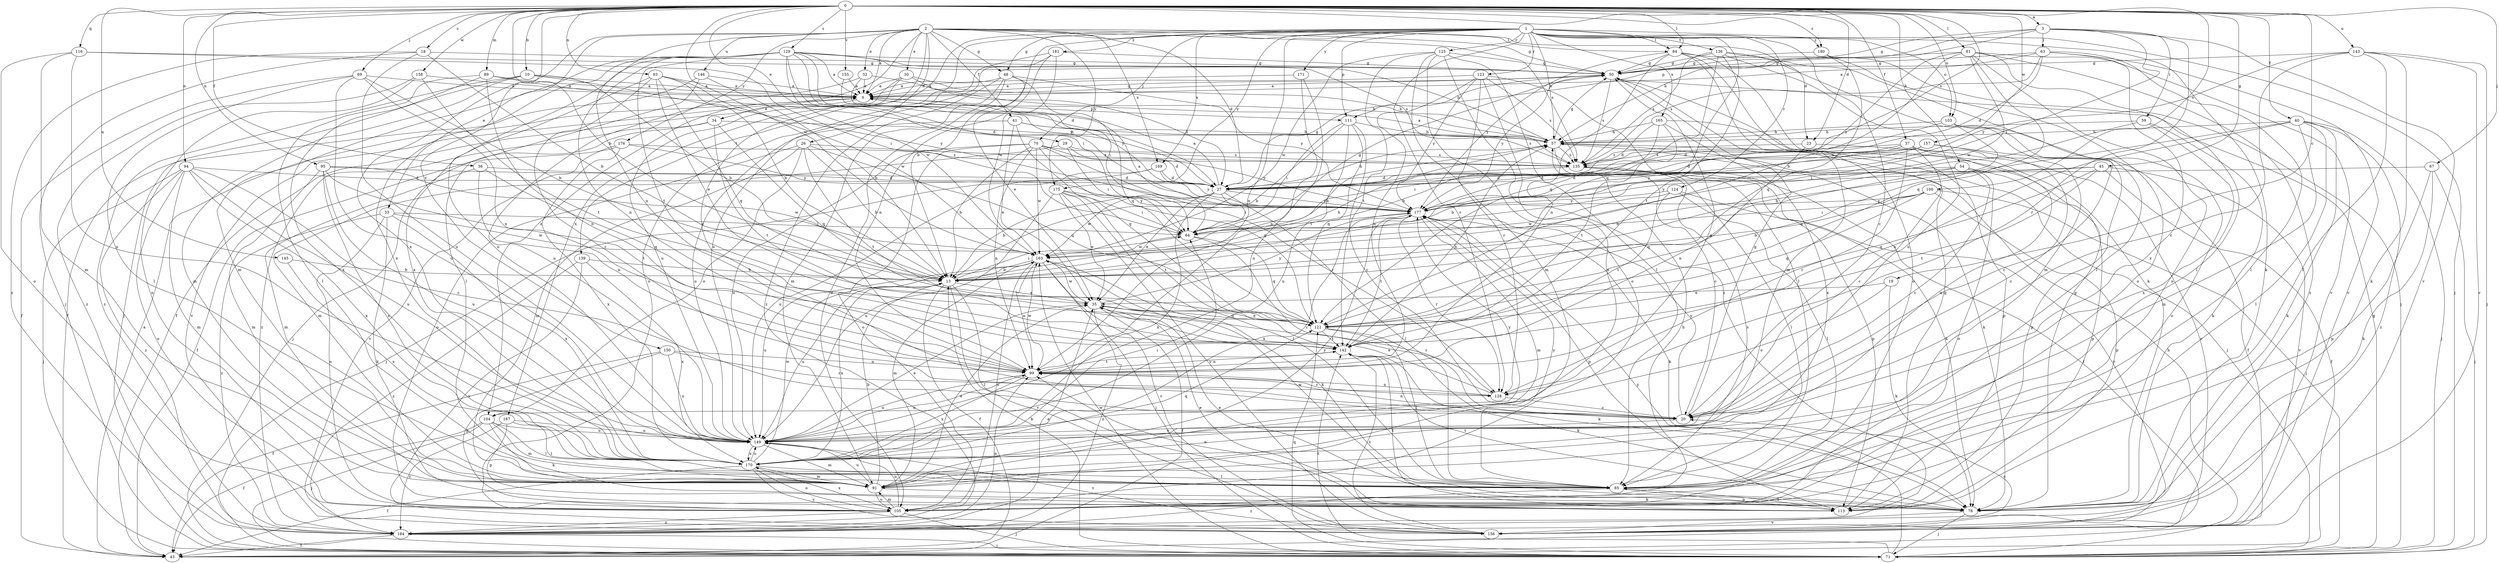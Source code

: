 strict digraph  {
0;
1;
2;
3;
6;
10;
13;
18;
19;
20;
23;
26;
27;
29;
30;
32;
33;
34;
35;
36;
37;
40;
41;
43;
45;
48;
50;
54;
57;
59;
63;
64;
67;
69;
70;
71;
78;
81;
84;
85;
89;
91;
93;
94;
95;
99;
100;
103;
104;
105;
111;
113;
116;
121;
123;
124;
125;
128;
129;
135;
136;
139;
142;
143;
145;
146;
149;
150;
155;
156;
157;
158;
163;
165;
167;
169;
170;
171;
175;
176;
177;
180;
181;
184;
0 -> 3  [label=a];
0 -> 10  [label=b];
0 -> 13  [label=b];
0 -> 18  [label=c];
0 -> 19  [label=c];
0 -> 23  [label=d];
0 -> 29  [label=e];
0 -> 36  [label=f];
0 -> 37  [label=f];
0 -> 40  [label=f];
0 -> 45  [label=g];
0 -> 54  [label=h];
0 -> 67  [label=j];
0 -> 69  [label=j];
0 -> 81  [label=l];
0 -> 84  [label=l];
0 -> 89  [label=m];
0 -> 93  [label=n];
0 -> 94  [label=n];
0 -> 95  [label=n];
0 -> 100  [label=o];
0 -> 103  [label=o];
0 -> 116  [label=q];
0 -> 129  [label=s];
0 -> 135  [label=s];
0 -> 143  [label=u];
0 -> 145  [label=u];
0 -> 150  [label=v];
0 -> 155  [label=v];
0 -> 157  [label=w];
0 -> 158  [label=w];
0 -> 163  [label=w];
0 -> 180  [label=z];
1 -> 13  [label=b];
1 -> 20  [label=c];
1 -> 48  [label=g];
1 -> 57  [label=h];
1 -> 70  [label=j];
1 -> 71  [label=j];
1 -> 78  [label=k];
1 -> 84  [label=l];
1 -> 99  [label=n];
1 -> 103  [label=o];
1 -> 111  [label=p];
1 -> 121  [label=q];
1 -> 123  [label=r];
1 -> 124  [label=r];
1 -> 125  [label=r];
1 -> 128  [label=r];
1 -> 136  [label=t];
1 -> 139  [label=t];
1 -> 165  [label=x];
1 -> 167  [label=x];
1 -> 169  [label=x];
1 -> 171  [label=y];
1 -> 175  [label=y];
1 -> 180  [label=z];
1 -> 181  [label=z];
2 -> 6  [label=a];
2 -> 20  [label=c];
2 -> 23  [label=d];
2 -> 26  [label=d];
2 -> 27  [label=d];
2 -> 30  [label=e];
2 -> 32  [label=e];
2 -> 33  [label=e];
2 -> 41  [label=f];
2 -> 48  [label=g];
2 -> 50  [label=g];
2 -> 84  [label=l];
2 -> 99  [label=n];
2 -> 104  [label=o];
2 -> 135  [label=s];
2 -> 146  [label=u];
2 -> 169  [label=x];
2 -> 170  [label=x];
2 -> 175  [label=y];
2 -> 176  [label=y];
3 -> 50  [label=g];
3 -> 57  [label=h];
3 -> 59  [label=i];
3 -> 63  [label=i];
3 -> 64  [label=i];
3 -> 111  [label=p];
3 -> 128  [label=r];
3 -> 156  [label=v];
6 -> 34  [label=e];
6 -> 50  [label=g];
6 -> 111  [label=p];
6 -> 156  [label=v];
10 -> 6  [label=a];
10 -> 13  [label=b];
10 -> 71  [label=j];
10 -> 91  [label=m];
10 -> 177  [label=y];
10 -> 184  [label=z];
13 -> 35  [label=e];
13 -> 43  [label=f];
13 -> 57  [label=h];
13 -> 64  [label=i];
13 -> 85  [label=l];
13 -> 149  [label=u];
13 -> 156  [label=v];
13 -> 170  [label=x];
18 -> 13  [label=b];
18 -> 50  [label=g];
18 -> 71  [label=j];
18 -> 149  [label=u];
18 -> 184  [label=z];
19 -> 35  [label=e];
19 -> 78  [label=k];
19 -> 104  [label=o];
20 -> 50  [label=g];
20 -> 99  [label=n];
20 -> 149  [label=u];
20 -> 177  [label=y];
23 -> 99  [label=n];
23 -> 135  [label=s];
23 -> 156  [label=v];
26 -> 13  [label=b];
26 -> 91  [label=m];
26 -> 104  [label=o];
26 -> 105  [label=o];
26 -> 121  [label=q];
26 -> 135  [label=s];
26 -> 142  [label=t];
27 -> 6  [label=a];
27 -> 13  [label=b];
27 -> 35  [label=e];
27 -> 50  [label=g];
27 -> 57  [label=h];
27 -> 64  [label=i];
27 -> 85  [label=l];
27 -> 163  [label=w];
27 -> 170  [label=x];
27 -> 177  [label=y];
29 -> 27  [label=d];
29 -> 64  [label=i];
29 -> 91  [label=m];
29 -> 135  [label=s];
30 -> 6  [label=a];
30 -> 27  [label=d];
30 -> 43  [label=f];
30 -> 57  [label=h];
30 -> 149  [label=u];
32 -> 6  [label=a];
32 -> 57  [label=h];
32 -> 64  [label=i];
32 -> 149  [label=u];
33 -> 64  [label=i];
33 -> 78  [label=k];
33 -> 105  [label=o];
33 -> 163  [label=w];
33 -> 170  [label=x];
33 -> 184  [label=z];
34 -> 57  [label=h];
34 -> 71  [label=j];
34 -> 121  [label=q];
34 -> 142  [label=t];
34 -> 184  [label=z];
35 -> 43  [label=f];
35 -> 121  [label=q];
35 -> 128  [label=r];
35 -> 163  [label=w];
35 -> 177  [label=y];
35 -> 184  [label=z];
36 -> 27  [label=d];
36 -> 91  [label=m];
36 -> 99  [label=n];
36 -> 121  [label=q];
37 -> 13  [label=b];
37 -> 20  [label=c];
37 -> 27  [label=d];
37 -> 113  [label=p];
37 -> 128  [label=r];
37 -> 135  [label=s];
37 -> 149  [label=u];
40 -> 13  [label=b];
40 -> 57  [label=h];
40 -> 71  [label=j];
40 -> 78  [label=k];
40 -> 85  [label=l];
40 -> 91  [label=m];
40 -> 99  [label=n];
40 -> 184  [label=z];
41 -> 35  [label=e];
41 -> 57  [label=h];
41 -> 121  [label=q];
41 -> 135  [label=s];
41 -> 149  [label=u];
43 -> 6  [label=a];
45 -> 27  [label=d];
45 -> 43  [label=f];
45 -> 121  [label=q];
45 -> 142  [label=t];
45 -> 156  [label=v];
45 -> 177  [label=y];
48 -> 6  [label=a];
48 -> 35  [label=e];
48 -> 91  [label=m];
48 -> 105  [label=o];
48 -> 121  [label=q];
48 -> 177  [label=y];
48 -> 184  [label=z];
50 -> 6  [label=a];
50 -> 135  [label=s];
50 -> 177  [label=y];
54 -> 13  [label=b];
54 -> 20  [label=c];
54 -> 27  [label=d];
54 -> 105  [label=o];
54 -> 113  [label=p];
54 -> 121  [label=q];
57 -> 6  [label=a];
57 -> 20  [label=c];
57 -> 50  [label=g];
57 -> 71  [label=j];
57 -> 78  [label=k];
57 -> 135  [label=s];
59 -> 57  [label=h];
59 -> 64  [label=i];
59 -> 78  [label=k];
59 -> 170  [label=x];
63 -> 6  [label=a];
63 -> 27  [label=d];
63 -> 50  [label=g];
63 -> 85  [label=l];
63 -> 135  [label=s];
63 -> 156  [label=v];
63 -> 170  [label=x];
64 -> 6  [label=a];
64 -> 20  [label=c];
64 -> 50  [label=g];
64 -> 121  [label=q];
64 -> 163  [label=w];
67 -> 27  [label=d];
67 -> 71  [label=j];
67 -> 78  [label=k];
67 -> 113  [label=p];
69 -> 6  [label=a];
69 -> 13  [label=b];
69 -> 43  [label=f];
69 -> 85  [label=l];
69 -> 99  [label=n];
69 -> 149  [label=u];
70 -> 13  [label=b];
70 -> 99  [label=n];
70 -> 105  [label=o];
70 -> 121  [label=q];
70 -> 128  [label=r];
70 -> 135  [label=s];
70 -> 149  [label=u];
70 -> 163  [label=w];
70 -> 177  [label=y];
71 -> 13  [label=b];
71 -> 50  [label=g];
71 -> 57  [label=h];
71 -> 121  [label=q];
71 -> 142  [label=t];
71 -> 163  [label=w];
71 -> 177  [label=y];
78 -> 35  [label=e];
78 -> 50  [label=g];
78 -> 71  [label=j];
78 -> 142  [label=t];
78 -> 156  [label=v];
78 -> 163  [label=w];
81 -> 13  [label=b];
81 -> 50  [label=g];
81 -> 85  [label=l];
81 -> 105  [label=o];
81 -> 121  [label=q];
81 -> 156  [label=v];
81 -> 163  [label=w];
81 -> 177  [label=y];
81 -> 184  [label=z];
84 -> 50  [label=g];
84 -> 71  [label=j];
84 -> 78  [label=k];
84 -> 91  [label=m];
84 -> 99  [label=n];
84 -> 105  [label=o];
84 -> 177  [label=y];
85 -> 113  [label=p];
85 -> 135  [label=s];
85 -> 177  [label=y];
85 -> 184  [label=z];
89 -> 6  [label=a];
89 -> 27  [label=d];
89 -> 85  [label=l];
89 -> 99  [label=n];
89 -> 170  [label=x];
91 -> 13  [label=b];
91 -> 35  [label=e];
91 -> 78  [label=k];
91 -> 105  [label=o];
91 -> 149  [label=u];
91 -> 177  [label=y];
93 -> 6  [label=a];
93 -> 13  [label=b];
93 -> 20  [label=c];
93 -> 35  [label=e];
93 -> 121  [label=q];
93 -> 163  [label=w];
93 -> 170  [label=x];
94 -> 20  [label=c];
94 -> 27  [label=d];
94 -> 71  [label=j];
94 -> 91  [label=m];
94 -> 105  [label=o];
94 -> 149  [label=u];
94 -> 170  [label=x];
94 -> 184  [label=z];
95 -> 27  [label=d];
95 -> 91  [label=m];
95 -> 142  [label=t];
95 -> 149  [label=u];
95 -> 163  [label=w];
95 -> 170  [label=x];
99 -> 128  [label=r];
99 -> 142  [label=t];
99 -> 149  [label=u];
99 -> 163  [label=w];
99 -> 170  [label=x];
100 -> 13  [label=b];
100 -> 64  [label=i];
100 -> 71  [label=j];
100 -> 113  [label=p];
100 -> 121  [label=q];
100 -> 177  [label=y];
103 -> 20  [label=c];
103 -> 27  [label=d];
103 -> 57  [label=h];
103 -> 105  [label=o];
103 -> 121  [label=q];
104 -> 43  [label=f];
104 -> 71  [label=j];
104 -> 78  [label=k];
104 -> 85  [label=l];
104 -> 91  [label=m];
104 -> 149  [label=u];
105 -> 57  [label=h];
105 -> 71  [label=j];
105 -> 91  [label=m];
105 -> 149  [label=u];
105 -> 170  [label=x];
105 -> 184  [label=z];
111 -> 13  [label=b];
111 -> 20  [label=c];
111 -> 57  [label=h];
111 -> 64  [label=i];
111 -> 121  [label=q];
111 -> 149  [label=u];
113 -> 35  [label=e];
113 -> 50  [label=g];
113 -> 85  [label=l];
113 -> 99  [label=n];
113 -> 142  [label=t];
116 -> 50  [label=g];
116 -> 64  [label=i];
116 -> 91  [label=m];
116 -> 105  [label=o];
116 -> 149  [label=u];
121 -> 35  [label=e];
121 -> 78  [label=k];
121 -> 85  [label=l];
121 -> 142  [label=t];
123 -> 6  [label=a];
123 -> 85  [label=l];
123 -> 99  [label=n];
123 -> 128  [label=r];
123 -> 135  [label=s];
123 -> 170  [label=x];
123 -> 177  [label=y];
124 -> 85  [label=l];
124 -> 142  [label=t];
124 -> 156  [label=v];
124 -> 163  [label=w];
124 -> 177  [label=y];
125 -> 50  [label=g];
125 -> 85  [label=l];
125 -> 91  [label=m];
125 -> 105  [label=o];
125 -> 142  [label=t];
125 -> 163  [label=w];
125 -> 184  [label=z];
128 -> 20  [label=c];
128 -> 35  [label=e];
128 -> 50  [label=g];
128 -> 99  [label=n];
129 -> 6  [label=a];
129 -> 27  [label=d];
129 -> 50  [label=g];
129 -> 57  [label=h];
129 -> 64  [label=i];
129 -> 91  [label=m];
129 -> 99  [label=n];
129 -> 135  [label=s];
129 -> 142  [label=t];
129 -> 149  [label=u];
129 -> 163  [label=w];
129 -> 170  [label=x];
129 -> 177  [label=y];
135 -> 27  [label=d];
135 -> 43  [label=f];
135 -> 78  [label=k];
135 -> 85  [label=l];
135 -> 113  [label=p];
136 -> 50  [label=g];
136 -> 85  [label=l];
136 -> 91  [label=m];
136 -> 121  [label=q];
136 -> 135  [label=s];
136 -> 142  [label=t];
136 -> 149  [label=u];
139 -> 13  [label=b];
139 -> 156  [label=v];
139 -> 170  [label=x];
139 -> 184  [label=z];
142 -> 57  [label=h];
142 -> 78  [label=k];
142 -> 99  [label=n];
143 -> 20  [label=c];
143 -> 50  [label=g];
143 -> 71  [label=j];
143 -> 78  [label=k];
143 -> 85  [label=l];
143 -> 156  [label=v];
143 -> 177  [label=y];
145 -> 13  [label=b];
145 -> 170  [label=x];
146 -> 6  [label=a];
146 -> 13  [label=b];
146 -> 43  [label=f];
146 -> 85  [label=l];
149 -> 35  [label=e];
149 -> 91  [label=m];
149 -> 99  [label=n];
149 -> 156  [label=v];
149 -> 170  [label=x];
149 -> 177  [label=y];
150 -> 43  [label=f];
150 -> 99  [label=n];
150 -> 113  [label=p];
150 -> 128  [label=r];
150 -> 149  [label=u];
155 -> 6  [label=a];
155 -> 177  [label=y];
156 -> 20  [label=c];
156 -> 142  [label=t];
157 -> 20  [label=c];
157 -> 43  [label=f];
157 -> 64  [label=i];
157 -> 135  [label=s];
157 -> 177  [label=y];
158 -> 6  [label=a];
158 -> 105  [label=o];
158 -> 142  [label=t];
158 -> 184  [label=z];
163 -> 13  [label=b];
163 -> 57  [label=h];
163 -> 71  [label=j];
163 -> 78  [label=k];
163 -> 91  [label=m];
163 -> 99  [label=n];
163 -> 105  [label=o];
163 -> 149  [label=u];
163 -> 156  [label=v];
165 -> 13  [label=b];
165 -> 27  [label=d];
165 -> 57  [label=h];
165 -> 113  [label=p];
165 -> 142  [label=t];
165 -> 170  [label=x];
167 -> 85  [label=l];
167 -> 113  [label=p];
167 -> 149  [label=u];
167 -> 184  [label=z];
169 -> 27  [label=d];
169 -> 71  [label=j];
169 -> 149  [label=u];
169 -> 177  [label=y];
170 -> 43  [label=f];
170 -> 64  [label=i];
170 -> 85  [label=l];
170 -> 91  [label=m];
170 -> 105  [label=o];
170 -> 121  [label=q];
170 -> 149  [label=u];
170 -> 156  [label=v];
170 -> 163  [label=w];
171 -> 6  [label=a];
171 -> 99  [label=n];
171 -> 149  [label=u];
175 -> 35  [label=e];
175 -> 64  [label=i];
175 -> 85  [label=l];
175 -> 142  [label=t];
175 -> 149  [label=u];
175 -> 156  [label=v];
175 -> 177  [label=y];
176 -> 43  [label=f];
176 -> 135  [label=s];
176 -> 156  [label=v];
176 -> 170  [label=x];
176 -> 177  [label=y];
177 -> 64  [label=i];
177 -> 78  [label=k];
177 -> 91  [label=m];
177 -> 113  [label=p];
177 -> 128  [label=r];
177 -> 142  [label=t];
177 -> 170  [label=x];
180 -> 50  [label=g];
180 -> 105  [label=o];
180 -> 121  [label=q];
181 -> 50  [label=g];
181 -> 99  [label=n];
181 -> 105  [label=o];
181 -> 149  [label=u];
181 -> 163  [label=w];
184 -> 35  [label=e];
184 -> 43  [label=f];
184 -> 71  [label=j];
184 -> 99  [label=n];
}
